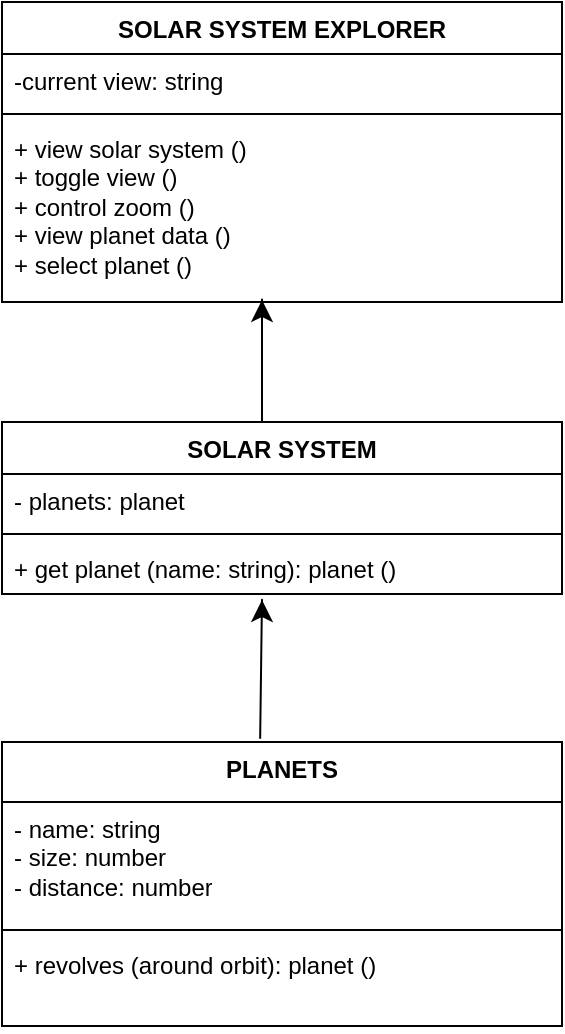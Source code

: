 <mxfile version="26.2.10">
  <diagram name="Page-1" id="6133507b-19e7-1e82-6fc7-422aa6c4b21f">
    <mxGraphModel dx="1229" dy="572" grid="1" gridSize="10" guides="1" tooltips="1" connect="1" arrows="1" fold="1" page="1" pageScale="1" pageWidth="1100" pageHeight="850" background="none" math="0" shadow="0">
      <root>
        <mxCell id="0" />
        <mxCell id="1" parent="0" />
        <mxCell id="9ckF11QNAgwEpwXP0pYh-1" value="SOLAR SYSTEM EXPLORER&lt;div&gt;&lt;br&gt;&lt;/div&gt;" style="swimlane;fontStyle=1;align=center;verticalAlign=top;childLayout=stackLayout;horizontal=1;startSize=26;horizontalStack=0;resizeParent=1;resizeParentMax=0;resizeLast=0;collapsible=1;marginBottom=0;whiteSpace=wrap;html=1;" parent="1" vertex="1">
          <mxGeometry x="320" y="40" width="280" height="150" as="geometry" />
        </mxCell>
        <mxCell id="9ckF11QNAgwEpwXP0pYh-2" value="-current view: string" style="text;strokeColor=none;fillColor=none;align=left;verticalAlign=top;spacingLeft=4;spacingRight=4;overflow=hidden;rotatable=0;points=[[0,0.5],[1,0.5]];portConstraint=eastwest;whiteSpace=wrap;html=1;" parent="9ckF11QNAgwEpwXP0pYh-1" vertex="1">
          <mxGeometry y="26" width="280" height="26" as="geometry" />
        </mxCell>
        <mxCell id="9ckF11QNAgwEpwXP0pYh-3" value="" style="line;strokeWidth=1;fillColor=none;align=left;verticalAlign=middle;spacingTop=-1;spacingLeft=3;spacingRight=3;rotatable=0;labelPosition=right;points=[];portConstraint=eastwest;strokeColor=inherit;" parent="9ckF11QNAgwEpwXP0pYh-1" vertex="1">
          <mxGeometry y="52" width="280" height="8" as="geometry" />
        </mxCell>
        <mxCell id="9ckF11QNAgwEpwXP0pYh-4" value="+ view solar system ()&lt;div&gt;+ toggle view ()&lt;/div&gt;&lt;div&gt;+ control zoom ()&lt;/div&gt;&lt;div&gt;+ view planet data ()&lt;/div&gt;&lt;div&gt;+ select planet ()&lt;/div&gt;" style="text;strokeColor=none;fillColor=none;align=left;verticalAlign=top;spacingLeft=4;spacingRight=4;overflow=hidden;rotatable=0;points=[[0,0.5],[1,0.5]];portConstraint=eastwest;whiteSpace=wrap;html=1;" parent="9ckF11QNAgwEpwXP0pYh-1" vertex="1">
          <mxGeometry y="60" width="280" height="90" as="geometry" />
        </mxCell>
        <mxCell id="9ckF11QNAgwEpwXP0pYh-8" value="SOLAR SYSTEM" style="swimlane;fontStyle=1;align=center;verticalAlign=top;childLayout=stackLayout;horizontal=1;startSize=26;horizontalStack=0;resizeParent=1;resizeParentMax=0;resizeLast=0;collapsible=1;marginBottom=0;whiteSpace=wrap;html=1;" parent="1" vertex="1">
          <mxGeometry x="320" y="250" width="280" height="86" as="geometry" />
        </mxCell>
        <mxCell id="9ckF11QNAgwEpwXP0pYh-9" value="- planets: planet&amp;nbsp;" style="text;strokeColor=none;fillColor=none;align=left;verticalAlign=top;spacingLeft=4;spacingRight=4;overflow=hidden;rotatable=0;points=[[0,0.5],[1,0.5]];portConstraint=eastwest;whiteSpace=wrap;html=1;" parent="9ckF11QNAgwEpwXP0pYh-8" vertex="1">
          <mxGeometry y="26" width="280" height="26" as="geometry" />
        </mxCell>
        <mxCell id="9ckF11QNAgwEpwXP0pYh-10" value="" style="line;strokeWidth=1;fillColor=none;align=left;verticalAlign=middle;spacingTop=-1;spacingLeft=3;spacingRight=3;rotatable=0;labelPosition=right;points=[];portConstraint=eastwest;strokeColor=inherit;" parent="9ckF11QNAgwEpwXP0pYh-8" vertex="1">
          <mxGeometry y="52" width="280" height="8" as="geometry" />
        </mxCell>
        <mxCell id="9ckF11QNAgwEpwXP0pYh-11" value="+ get planet (name: string): planet ()" style="text;strokeColor=none;fillColor=none;align=left;verticalAlign=top;spacingLeft=4;spacingRight=4;overflow=hidden;rotatable=0;points=[[0,0.5],[1,0.5]];portConstraint=eastwest;whiteSpace=wrap;html=1;" parent="9ckF11QNAgwEpwXP0pYh-8" vertex="1">
          <mxGeometry y="60" width="280" height="26" as="geometry" />
        </mxCell>
        <mxCell id="9ckF11QNAgwEpwXP0pYh-18" value="" style="endArrow=classic;html=1;rounded=0;fontSize=12;startSize=8;endSize=8;curved=1;entryX=0.461;entryY=1.108;entryDx=0;entryDy=0;entryPerimeter=0;" parent="1" edge="1">
          <mxGeometry width="50" height="50" relative="1" as="geometry">
            <mxPoint x="450" y="250" as="sourcePoint" />
            <mxPoint x="450" y="189" as="targetPoint" />
            <Array as="points">
              <mxPoint x="450" y="180" />
              <mxPoint x="450" y="200" />
            </Array>
          </mxGeometry>
        </mxCell>
        <mxCell id="9ckF11QNAgwEpwXP0pYh-20" value="" style="endArrow=classic;html=1;rounded=0;fontSize=12;startSize=8;endSize=8;curved=1;entryX=0.461;entryY=1.108;entryDx=0;entryDy=0;entryPerimeter=0;exitX=0.461;exitY=-0.02;exitDx=0;exitDy=0;exitPerimeter=0;" parent="1" edge="1">
          <mxGeometry width="50" height="50" relative="1" as="geometry">
            <mxPoint x="449.08" y="408.4" as="sourcePoint" />
            <mxPoint x="450" y="339" as="targetPoint" />
            <Array as="points">
              <mxPoint x="450" y="330" />
              <mxPoint x="450" y="350" />
            </Array>
          </mxGeometry>
        </mxCell>
        <mxCell id="QLvp3useBMe5nHbWG0ue-1" value="PLANETS" style="swimlane;fontStyle=1;align=center;verticalAlign=top;childLayout=stackLayout;horizontal=1;startSize=30;horizontalStack=0;resizeParent=1;resizeParentMax=0;resizeLast=0;collapsible=1;marginBottom=0;whiteSpace=wrap;html=1;" vertex="1" parent="1">
          <mxGeometry x="320" y="410" width="280" height="142" as="geometry" />
        </mxCell>
        <mxCell id="QLvp3useBMe5nHbWG0ue-2" value="- name: string&lt;div&gt;- size: number&lt;/div&gt;&lt;div&gt;- distance: number&lt;/div&gt;" style="text;strokeColor=none;fillColor=none;align=left;verticalAlign=top;spacingLeft=4;spacingRight=4;overflow=hidden;rotatable=0;points=[[0,0.5],[1,0.5]];portConstraint=eastwest;whiteSpace=wrap;html=1;" vertex="1" parent="QLvp3useBMe5nHbWG0ue-1">
          <mxGeometry y="30" width="280" height="60" as="geometry" />
        </mxCell>
        <mxCell id="QLvp3useBMe5nHbWG0ue-3" value="" style="line;strokeWidth=1;fillColor=none;align=left;verticalAlign=middle;spacingTop=-1;spacingLeft=3;spacingRight=3;rotatable=0;labelPosition=right;points=[];portConstraint=eastwest;strokeColor=inherit;" vertex="1" parent="QLvp3useBMe5nHbWG0ue-1">
          <mxGeometry y="90" width="280" height="8" as="geometry" />
        </mxCell>
        <mxCell id="QLvp3useBMe5nHbWG0ue-4" value="+ revolves (around orbit): planet ()" style="text;strokeColor=none;fillColor=none;align=left;verticalAlign=top;spacingLeft=4;spacingRight=4;overflow=hidden;rotatable=0;points=[[0,0.5],[1,0.5]];portConstraint=eastwest;whiteSpace=wrap;html=1;" vertex="1" parent="QLvp3useBMe5nHbWG0ue-1">
          <mxGeometry y="98" width="280" height="44" as="geometry" />
        </mxCell>
      </root>
    </mxGraphModel>
  </diagram>
</mxfile>

